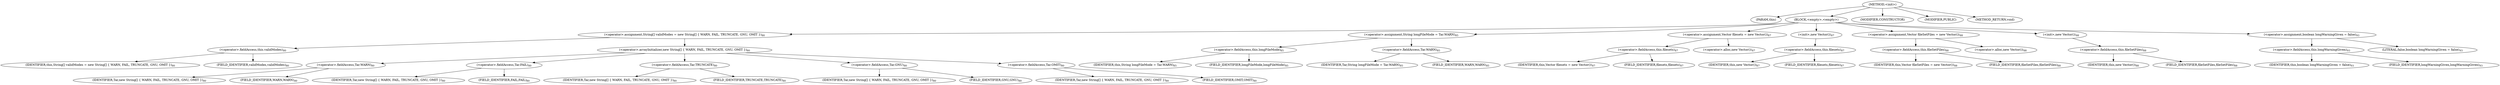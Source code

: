 digraph "&lt;init&gt;" {  
"1010" [label = <(METHOD,&lt;init&gt;)> ]
"1011" [label = <(PARAM,this)> ]
"1012" [label = <(BLOCK,&lt;empty&gt;,&lt;empty&gt;)> ]
"1013" [label = <(&lt;operator&gt;.assignment,String[] validModes = new String[] { WARN, FAIL, TRUNCATE, GNU, OMIT })<SUB>80</SUB>> ]
"1014" [label = <(&lt;operator&gt;.fieldAccess,this.validModes)<SUB>80</SUB>> ]
"1015" [label = <(IDENTIFIER,this,String[] validModes = new String[] { WARN, FAIL, TRUNCATE, GNU, OMIT })<SUB>80</SUB>> ]
"1016" [label = <(FIELD_IDENTIFIER,validModes,validModes)<SUB>80</SUB>> ]
"1017" [label = <(&lt;operator&gt;.arrayInitializer,new String[] { WARN, FAIL, TRUNCATE, GNU, OMIT })<SUB>80</SUB>> ]
"1018" [label = <(&lt;operator&gt;.fieldAccess,Tar.WARN)<SUB>80</SUB>> ]
"1019" [label = <(IDENTIFIER,Tar,new String[] { WARN, FAIL, TRUNCATE, GNU, OMIT })<SUB>80</SUB>> ]
"1020" [label = <(FIELD_IDENTIFIER,WARN,WARN)<SUB>80</SUB>> ]
"1021" [label = <(&lt;operator&gt;.fieldAccess,Tar.FAIL)<SUB>80</SUB>> ]
"1022" [label = <(IDENTIFIER,Tar,new String[] { WARN, FAIL, TRUNCATE, GNU, OMIT })<SUB>80</SUB>> ]
"1023" [label = <(FIELD_IDENTIFIER,FAIL,FAIL)<SUB>80</SUB>> ]
"1024" [label = <(&lt;operator&gt;.fieldAccess,Tar.TRUNCATE)<SUB>80</SUB>> ]
"1025" [label = <(IDENTIFIER,Tar,new String[] { WARN, FAIL, TRUNCATE, GNU, OMIT })<SUB>80</SUB>> ]
"1026" [label = <(FIELD_IDENTIFIER,TRUNCATE,TRUNCATE)<SUB>80</SUB>> ]
"1027" [label = <(&lt;operator&gt;.fieldAccess,Tar.GNU)<SUB>80</SUB>> ]
"1028" [label = <(IDENTIFIER,Tar,new String[] { WARN, FAIL, TRUNCATE, GNU, OMIT })<SUB>80</SUB>> ]
"1029" [label = <(FIELD_IDENTIFIER,GNU,GNU)<SUB>80</SUB>> ]
"1030" [label = <(&lt;operator&gt;.fieldAccess,Tar.OMIT)<SUB>80</SUB>> ]
"1031" [label = <(IDENTIFIER,Tar,new String[] { WARN, FAIL, TRUNCATE, GNU, OMIT })<SUB>80</SUB>> ]
"1032" [label = <(FIELD_IDENTIFIER,OMIT,OMIT)<SUB>80</SUB>> ]
"1033" [label = <(&lt;operator&gt;.assignment,String longFileMode = Tar.WARN)<SUB>85</SUB>> ]
"1034" [label = <(&lt;operator&gt;.fieldAccess,this.longFileMode)<SUB>85</SUB>> ]
"1035" [label = <(IDENTIFIER,this,String longFileMode = Tar.WARN)<SUB>85</SUB>> ]
"1036" [label = <(FIELD_IDENTIFIER,longFileMode,longFileMode)<SUB>85</SUB>> ]
"1037" [label = <(&lt;operator&gt;.fieldAccess,Tar.WARN)<SUB>85</SUB>> ]
"1038" [label = <(IDENTIFIER,Tar,String longFileMode = Tar.WARN)<SUB>85</SUB>> ]
"1039" [label = <(FIELD_IDENTIFIER,WARN,WARN)<SUB>85</SUB>> ]
"1040" [label = <(&lt;operator&gt;.assignment,Vector filesets = new Vector())<SUB>87</SUB>> ]
"1041" [label = <(&lt;operator&gt;.fieldAccess,this.filesets)<SUB>87</SUB>> ]
"1042" [label = <(IDENTIFIER,this,Vector filesets = new Vector())<SUB>87</SUB>> ]
"1043" [label = <(FIELD_IDENTIFIER,filesets,filesets)<SUB>87</SUB>> ]
"1044" [label = <(&lt;operator&gt;.alloc,new Vector())<SUB>87</SUB>> ]
"1045" [label = <(&lt;init&gt;,new Vector())<SUB>87</SUB>> ]
"1046" [label = <(&lt;operator&gt;.fieldAccess,this.filesets)<SUB>87</SUB>> ]
"1047" [label = <(IDENTIFIER,this,new Vector())<SUB>87</SUB>> ]
"1048" [label = <(FIELD_IDENTIFIER,filesets,filesets)<SUB>87</SUB>> ]
"1049" [label = <(&lt;operator&gt;.assignment,Vector fileSetFiles = new Vector())<SUB>88</SUB>> ]
"1050" [label = <(&lt;operator&gt;.fieldAccess,this.fileSetFiles)<SUB>88</SUB>> ]
"1051" [label = <(IDENTIFIER,this,Vector fileSetFiles = new Vector())<SUB>88</SUB>> ]
"1052" [label = <(FIELD_IDENTIFIER,fileSetFiles,fileSetFiles)<SUB>88</SUB>> ]
"1053" [label = <(&lt;operator&gt;.alloc,new Vector())<SUB>88</SUB>> ]
"1054" [label = <(&lt;init&gt;,new Vector())<SUB>88</SUB>> ]
"1055" [label = <(&lt;operator&gt;.fieldAccess,this.fileSetFiles)<SUB>88</SUB>> ]
"1056" [label = <(IDENTIFIER,this,new Vector())<SUB>88</SUB>> ]
"1057" [label = <(FIELD_IDENTIFIER,fileSetFiles,fileSetFiles)<SUB>88</SUB>> ]
"1058" [label = <(&lt;operator&gt;.assignment,boolean longWarningGiven = false)<SUB>93</SUB>> ]
"1059" [label = <(&lt;operator&gt;.fieldAccess,this.longWarningGiven)<SUB>93</SUB>> ]
"1060" [label = <(IDENTIFIER,this,boolean longWarningGiven = false)<SUB>93</SUB>> ]
"1061" [label = <(FIELD_IDENTIFIER,longWarningGiven,longWarningGiven)<SUB>93</SUB>> ]
"1062" [label = <(LITERAL,false,boolean longWarningGiven = false)<SUB>93</SUB>> ]
"1063" [label = <(MODIFIER,CONSTRUCTOR)> ]
"1064" [label = <(MODIFIER,PUBLIC)> ]
"1065" [label = <(METHOD_RETURN,void)> ]
  "1010" -> "1011" 
  "1010" -> "1012" 
  "1010" -> "1063" 
  "1010" -> "1064" 
  "1010" -> "1065" 
  "1012" -> "1013" 
  "1012" -> "1033" 
  "1012" -> "1040" 
  "1012" -> "1045" 
  "1012" -> "1049" 
  "1012" -> "1054" 
  "1012" -> "1058" 
  "1013" -> "1014" 
  "1013" -> "1017" 
  "1014" -> "1015" 
  "1014" -> "1016" 
  "1017" -> "1018" 
  "1017" -> "1021" 
  "1017" -> "1024" 
  "1017" -> "1027" 
  "1017" -> "1030" 
  "1018" -> "1019" 
  "1018" -> "1020" 
  "1021" -> "1022" 
  "1021" -> "1023" 
  "1024" -> "1025" 
  "1024" -> "1026" 
  "1027" -> "1028" 
  "1027" -> "1029" 
  "1030" -> "1031" 
  "1030" -> "1032" 
  "1033" -> "1034" 
  "1033" -> "1037" 
  "1034" -> "1035" 
  "1034" -> "1036" 
  "1037" -> "1038" 
  "1037" -> "1039" 
  "1040" -> "1041" 
  "1040" -> "1044" 
  "1041" -> "1042" 
  "1041" -> "1043" 
  "1045" -> "1046" 
  "1046" -> "1047" 
  "1046" -> "1048" 
  "1049" -> "1050" 
  "1049" -> "1053" 
  "1050" -> "1051" 
  "1050" -> "1052" 
  "1054" -> "1055" 
  "1055" -> "1056" 
  "1055" -> "1057" 
  "1058" -> "1059" 
  "1058" -> "1062" 
  "1059" -> "1060" 
  "1059" -> "1061" 
}
